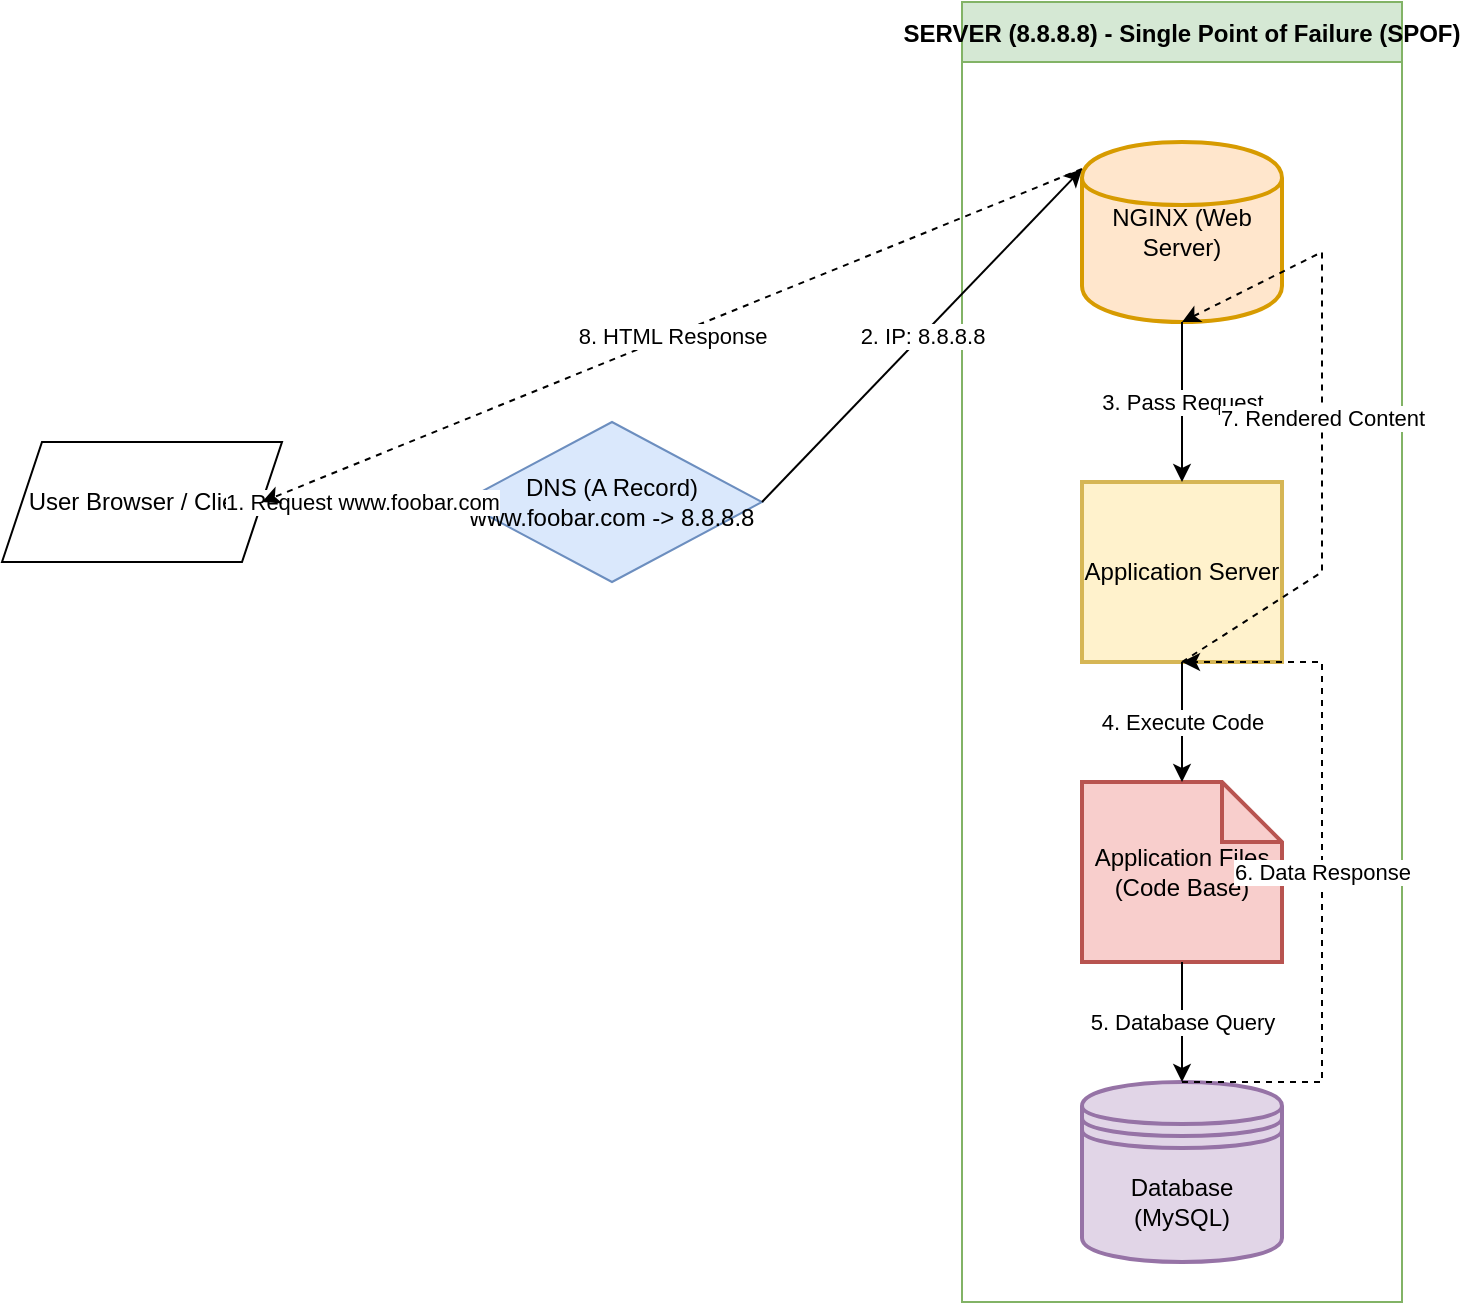 <mxfile version="28.2.5">
  <diagram id="UniqueDiagramID_SimpleWebStack" name="WebStack-0">
    <mxGraphModel dx="1200" dy="700" grid="1" gridSize="10" guides="1" tooltips="1" connect="1" arrows="1" fold="1" page="1" pageScale="1" pageWidth="827" pageHeight="1169" math="0" shadow="0">
      <root>
        <mxCell id="0" />
        <mxCell id="1" parent="0" />

        <mxCell id="Client" value="User Browser / Client" style="shape=parallelogram;perimeter=parallelogramPerimeter;whiteSpace=wrap;html=1;fixedSize=1;" vertex="1" parent="1">
          <mxGeometry x="20" y="240" width="140" height="60" as="geometry" />
        </mxCell>

        <mxCell id="DNS" value="&lt;div&gt;DNS (A Record)&lt;/div&gt;&lt;div&gt;www.foobar.com -&gt; 8.8.8.8&lt;/div&gt;" style="rhombus;whiteSpace=wrap;html=1;fillColor=#dae8fc;strokeColor=#6c8ebf;" vertex="1" parent="1">
          <mxGeometry x="250" y="230" width="150" height="80" as="geometry" />
        </mxCell>

        <mxCell id="ServerSwimlane" value="SERVER (8.8.8.8) - Single Point of Failure (SPOF)" style="swimlane;startSize=30;fillColor=#d5e8d4;strokeColor=#82b366;" vertex="1" parent="1">
          <mxGeometry x="500" y="20" width="220" height="650" as="geometry" />
        </mxCell>

        <mxCell id="Nginx" value="NGINX (Web Server)" style="strokeWidth=2;html=1;shape=cylinder;whiteSpace=wrap;fillColor=#ffe6cc;strokeColor=#d79b00;" vertex="1" parent="ServerSwimlane">
          <mxGeometry x="60" y="70" width="100" height="90" as="geometry" />
        </mxCell>

        <mxCell id="AppServer" value="Application Server" style="strokeWidth=2;html=1;shape=box;whiteSpace=wrap;fillColor=#fff2cc;strokeColor=#d6b655;" vertex="1" parent="ServerSwimlane">
          <mxGeometry x="60" y="240" width="100" height="90" as="geometry" />
        </mxCell>

        <mxCell id="CodeBase" value="Application Files (Code Base)" style="strokeWidth=2;html=1;shape=note;whiteSpace=wrap;fillColor=#f8cecc;strokeColor=#b85450;" vertex="1" parent="ServerSwimlane">
          <mxGeometry x="60" y="390" width="100" height="90" as="geometry" />
        </mxCell>

        <mxCell id="MySQL" value="Database (MySQL)" style="strokeWidth=2;html=1;shape=datastore;whiteSpace=wrap;fillColor=#e1d5e7;strokeColor=#9673a6;" vertex="1" parent="ServerSwimlane">
          <mxGeometry x="60" y="540" width="100" height="90" as="geometry" />
        </mxCell>


        <mxCell id="Flow1_toDNS" value="1. Request www.foobar.com" style="endArrow=classic;html=1;rounded=0;exitX=1;exitY=0.5;entryX=0;entryY=0.5;" edge="1" parent="1" source="Client" target="DNS">
          <mxGeometry width="50" height="50" relative="1" as="geometry">
            <mxPoint x="160" y="270" as="sourcePoint" />
            <mxPoint x="250" y="270" as="targetPoint" />
          </mxGeometry>
        </mxCell>

        <mxCell id="Flow2_toServer" value="2. IP: 8.8.8.8" style="endArrow=classic;html=1;rounded=0;exitX=1;exitY=0.5;entryX=0;entryY=0.15;" edge="1" parent="1" source="DNS" target="Nginx">
          <mxGeometry width="50" height="50" relative="1" as="geometry">
            <mxPoint x="400" y="270" as="sourcePoint" />
            <mxPoint x="500" y="100" as="targetPoint" />
          </mxGeometry>
        </mxCell>

        <mxCell id="Flow3_toClient" value="8. HTML Response" style="endArrow=classic;html=1;rounded=0;exitX=0;exitY=0.15;entryX=1;entryY=0.5;dashed=1;" edge="1" parent="1" source="Nginx" target="Client">
          <mxGeometry width="50" height="50" relative="1" as="geometry">
            <mxPoint x="500" y="100" as="sourcePoint" />
            <mxPoint x="160" y="270" as="targetPoint" />
          </mxGeometry>
        </mxCell>

        <mxCell id="Flow4_NginxToApp" value="3. Pass Request" style="endArrow=classic;html=1;rounded=0;entryX=0.5;entryY=0;" edge="1" parent="ServerSwimlane" source="Nginx" target="AppServer">
          <mxGeometry relative="1" as="geometry">
            <mxPoint x="110" y="160" as="sourcePoint" />
            <mxPoint x="110" y="240" as="targetPoint" />
          </mxGeometry>
        </mxCell>

        <mxCell id="Flow5_AppToCode" value="4. Execute Code" style="endArrow=classic;html=1;rounded=0;entryX=0.5;entryY=0;" edge="1" parent="ServerSwimlane" source="AppServer" target="CodeBase">
          <mxGeometry relative="1" as="geometry">
            <mxPoint x="110" y="330" as="sourcePoint" />
            <mxPoint x="110" y="390" as="targetPoint" />
          </mxGeometry>
        </mxCell>

        <mxCell id="Flow6_CodeToSQL" value="5. Database Query" style="endArrow=classic;html=1;rounded=0;entryX=0.5;entryY=0;" edge="1" parent="ServerSwimlane" source="CodeBase" target="MySQL">
          <mxGeometry relative="1" as="geometry">
            <mxPoint x="110" y="480" as="sourcePoint" />
            <mxPoint x="110" y="540" as="targetPoint" />
          </mxGeometry>
        </mxCell>

        <mxCell id="Flow7_SQLToApp" value="6. Data Response" style="endArrow=classic;html=1;rounded=0;exitX=0.5;exitY=0;entryX=0.5;entryY=1;dashed=1;" edge="1" parent="ServerSwimlane" source="MySQL" target="AppServer">
          <mxGeometry relative="1" as="geometry">
            <mxPoint x="110" y="540" as="sourcePoint" />
            <mxPoint x="110" y="330" as="targetPoint" />
            <Array as="points">
              <mxPoint x="180" y="540" />
              <mxPoint x="180" y="330" />
            </Array>
          </mxGeometry>
        </mxCell>

        <mxCell id="Flow8_AppToNginx" value="7. Rendered Content" style="endArrow=classic;html=1;rounded=0;exitX=0.5;exitY=1;entryX=0.5;entryY=1;dashed=1;" edge="1" parent="ServerSwimlane" source="AppServer" target="Nginx">
          <mxGeometry relative="1" as="geometry">
            <mxPoint x="110" y="330" as="sourcePoint" />
            <mxPoint x="110" y="160" as="targetPoint" />
            <Array as="points">
              <mxPoint x="180" y="285" />
              <mxPoint x="180" y="125" />
            </Array>
          </mxGeometry>
        </mxCell>
        
      </root>
    </mxGraphModel>
  </diagram>
</mxfile>
